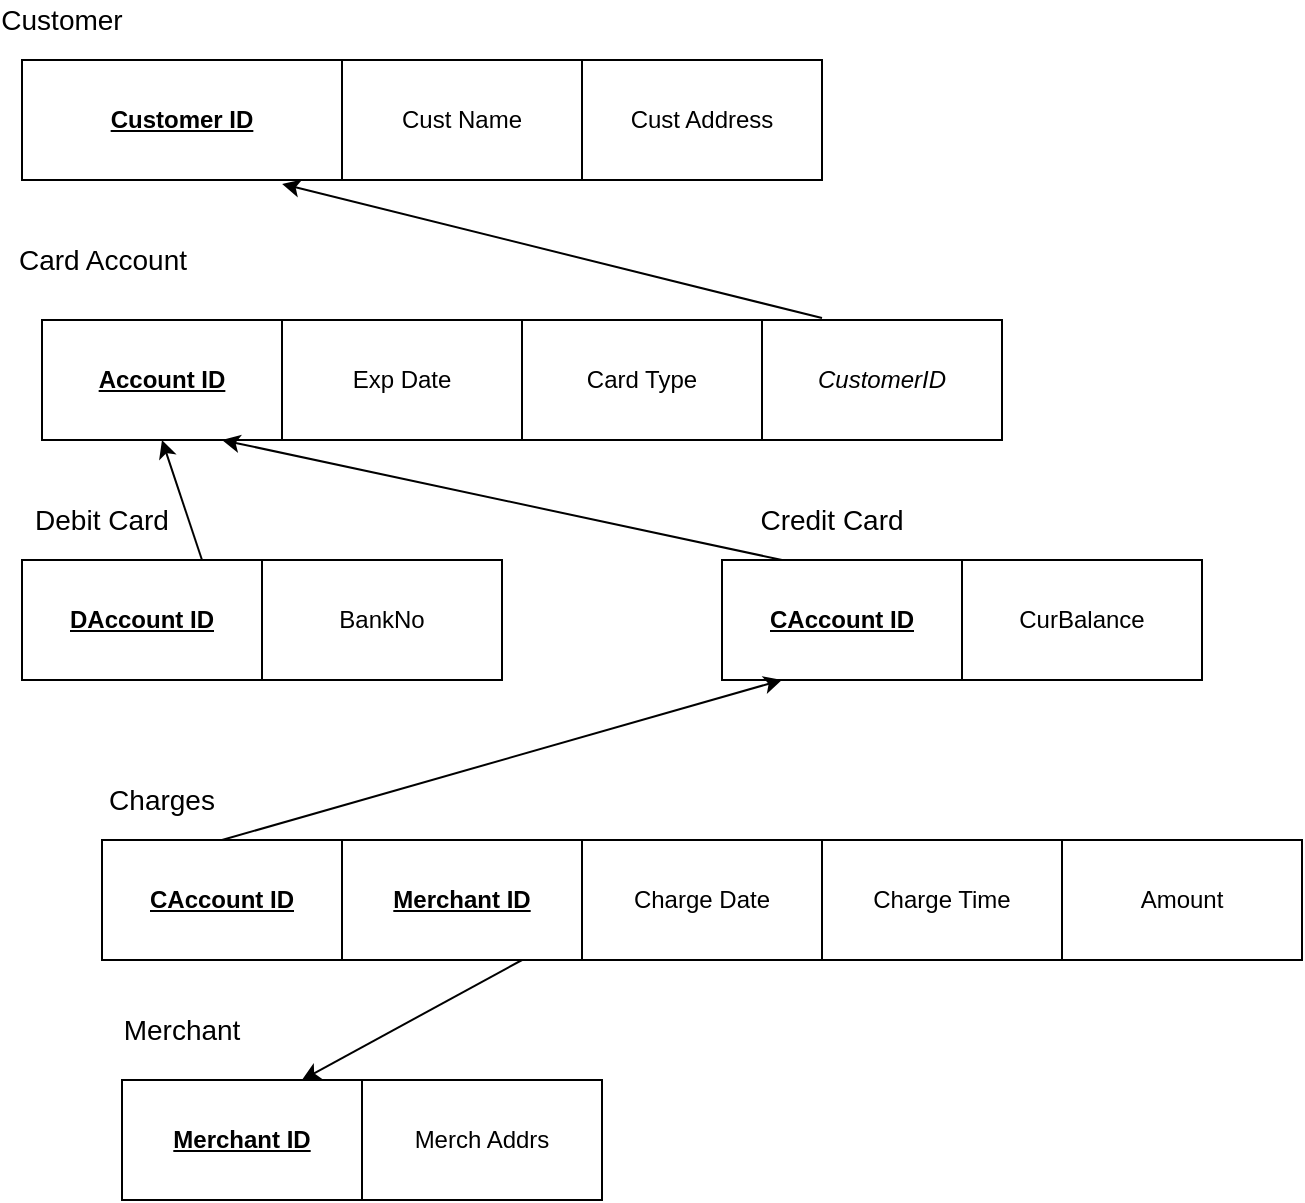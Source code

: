 <mxfile version="13.7.7" type="github">
  <diagram id="rHPPGal-WHI9r-sxuoQ6" name="Page-1">
    <mxGraphModel dx="851" dy="622" grid="1" gridSize="10" guides="1" tooltips="1" connect="1" arrows="1" fold="1" page="1" pageScale="1" pageWidth="827" pageHeight="1169" math="0" shadow="0">
      <root>
        <mxCell id="0" />
        <mxCell id="1" parent="0" />
        <mxCell id="yBfMG69T-5taa6HOg3_z-1" value="&lt;b&gt;&lt;u&gt;Customer ID&lt;/u&gt;&lt;/b&gt;" style="rounded=0;whiteSpace=wrap;html=1;" vertex="1" parent="1">
          <mxGeometry x="130" y="110" width="160" height="60" as="geometry" />
        </mxCell>
        <mxCell id="yBfMG69T-5taa6HOg3_z-2" value="Cust Name" style="rounded=0;whiteSpace=wrap;html=1;" vertex="1" parent="1">
          <mxGeometry x="290" y="110" width="120" height="60" as="geometry" />
        </mxCell>
        <mxCell id="yBfMG69T-5taa6HOg3_z-3" value="Cust Address" style="rounded=0;whiteSpace=wrap;html=1;" vertex="1" parent="1">
          <mxGeometry x="410" y="110" width="120" height="60" as="geometry" />
        </mxCell>
        <mxCell id="yBfMG69T-5taa6HOg3_z-4" value="&lt;font style=&quot;font-size: 14px&quot;&gt;Customer&lt;/font&gt;" style="text;html=1;strokeColor=none;fillColor=none;align=center;verticalAlign=middle;whiteSpace=wrap;rounded=0;" vertex="1" parent="1">
          <mxGeometry x="130" y="80" width="40" height="20" as="geometry" />
        </mxCell>
        <mxCell id="yBfMG69T-5taa6HOg3_z-5" value="&lt;b&gt;&lt;u&gt;Account ID&lt;/u&gt;&lt;/b&gt;" style="rounded=0;whiteSpace=wrap;html=1;" vertex="1" parent="1">
          <mxGeometry x="140" y="240" width="120" height="60" as="geometry" />
        </mxCell>
        <mxCell id="yBfMG69T-5taa6HOg3_z-6" value="Exp Date" style="rounded=0;whiteSpace=wrap;html=1;" vertex="1" parent="1">
          <mxGeometry x="260" y="240" width="120" height="60" as="geometry" />
        </mxCell>
        <mxCell id="yBfMG69T-5taa6HOg3_z-7" value="Card Type" style="rounded=0;whiteSpace=wrap;html=1;" vertex="1" parent="1">
          <mxGeometry x="380" y="240" width="120" height="60" as="geometry" />
        </mxCell>
        <mxCell id="yBfMG69T-5taa6HOg3_z-8" value="&lt;i&gt;CustomerID&lt;/i&gt;" style="rounded=0;whiteSpace=wrap;html=1;" vertex="1" parent="1">
          <mxGeometry x="500" y="240" width="120" height="60" as="geometry" />
        </mxCell>
        <mxCell id="yBfMG69T-5taa6HOg3_z-9" value="" style="endArrow=classic;html=1;entryX=0.813;entryY=1.033;entryDx=0;entryDy=0;entryPerimeter=0;" edge="1" parent="1" target="yBfMG69T-5taa6HOg3_z-1">
          <mxGeometry width="50" height="50" relative="1" as="geometry">
            <mxPoint x="530" y="239" as="sourcePoint" />
            <mxPoint x="450" y="200" as="targetPoint" />
          </mxGeometry>
        </mxCell>
        <mxCell id="yBfMG69T-5taa6HOg3_z-11" value="&lt;font style=&quot;font-size: 14px&quot;&gt;Card Account&lt;/font&gt;" style="text;html=1;align=center;verticalAlign=middle;resizable=0;points=[];autosize=1;" vertex="1" parent="1">
          <mxGeometry x="120" y="200" width="100" height="20" as="geometry" />
        </mxCell>
        <mxCell id="yBfMG69T-5taa6HOg3_z-12" value="&lt;font style=&quot;font-size: 14px&quot;&gt;Debit Card&lt;/font&gt;" style="text;html=1;strokeColor=none;fillColor=none;align=center;verticalAlign=middle;whiteSpace=wrap;rounded=0;" vertex="1" parent="1">
          <mxGeometry x="120" y="330" width="100" height="20" as="geometry" />
        </mxCell>
        <mxCell id="yBfMG69T-5taa6HOg3_z-13" value="&lt;b&gt;&lt;u&gt;DAccount ID&lt;/u&gt;&lt;/b&gt;" style="rounded=0;whiteSpace=wrap;html=1;" vertex="1" parent="1">
          <mxGeometry x="130" y="360" width="120" height="60" as="geometry" />
        </mxCell>
        <mxCell id="yBfMG69T-5taa6HOg3_z-14" value="BankNo" style="rounded=0;whiteSpace=wrap;html=1;" vertex="1" parent="1">
          <mxGeometry x="250" y="360" width="120" height="60" as="geometry" />
        </mxCell>
        <mxCell id="yBfMG69T-5taa6HOg3_z-16" value="" style="endArrow=classic;html=1;exitX=0.75;exitY=0;exitDx=0;exitDy=0;entryX=0.5;entryY=1;entryDx=0;entryDy=0;" edge="1" parent="1" source="yBfMG69T-5taa6HOg3_z-13" target="yBfMG69T-5taa6HOg3_z-5">
          <mxGeometry width="50" height="50" relative="1" as="geometry">
            <mxPoint x="380" y="280" as="sourcePoint" />
            <mxPoint x="430" y="230" as="targetPoint" />
          </mxGeometry>
        </mxCell>
        <mxCell id="yBfMG69T-5taa6HOg3_z-17" value="&lt;b&gt;&lt;u&gt;CAccount ID&lt;/u&gt;&lt;/b&gt;" style="rounded=0;whiteSpace=wrap;html=1;" vertex="1" parent="1">
          <mxGeometry x="480" y="360" width="120" height="60" as="geometry" />
        </mxCell>
        <mxCell id="yBfMG69T-5taa6HOg3_z-18" value="CurBalance" style="rounded=0;whiteSpace=wrap;html=1;" vertex="1" parent="1">
          <mxGeometry x="600" y="360" width="120" height="60" as="geometry" />
        </mxCell>
        <mxCell id="yBfMG69T-5taa6HOg3_z-19" value="&lt;font style=&quot;font-size: 14px&quot;&gt;Credit Card&lt;/font&gt;" style="text;html=1;strokeColor=none;fillColor=none;align=center;verticalAlign=middle;whiteSpace=wrap;rounded=0;" vertex="1" parent="1">
          <mxGeometry x="490" y="330" width="90" height="20" as="geometry" />
        </mxCell>
        <mxCell id="yBfMG69T-5taa6HOg3_z-21" value="" style="endArrow=classic;html=1;exitX=0.25;exitY=0;exitDx=0;exitDy=0;entryX=0.75;entryY=1;entryDx=0;entryDy=0;" edge="1" parent="1" source="yBfMG69T-5taa6HOg3_z-17" target="yBfMG69T-5taa6HOg3_z-5">
          <mxGeometry width="50" height="50" relative="1" as="geometry">
            <mxPoint x="380" y="380" as="sourcePoint" />
            <mxPoint x="430" y="330" as="targetPoint" />
          </mxGeometry>
        </mxCell>
        <mxCell id="yBfMG69T-5taa6HOg3_z-22" value="&lt;b&gt;&lt;u&gt;CAccount ID&lt;/u&gt;&lt;/b&gt;" style="rounded=0;whiteSpace=wrap;html=1;" vertex="1" parent="1">
          <mxGeometry x="170" y="500" width="120" height="60" as="geometry" />
        </mxCell>
        <mxCell id="yBfMG69T-5taa6HOg3_z-23" value="&lt;b&gt;&lt;u&gt;Merchant ID&lt;/u&gt;&lt;/b&gt;" style="rounded=0;whiteSpace=wrap;html=1;" vertex="1" parent="1">
          <mxGeometry x="290" y="500" width="120" height="60" as="geometry" />
        </mxCell>
        <mxCell id="yBfMG69T-5taa6HOg3_z-24" value="Charge Date" style="rounded=0;whiteSpace=wrap;html=1;" vertex="1" parent="1">
          <mxGeometry x="410" y="500" width="120" height="60" as="geometry" />
        </mxCell>
        <mxCell id="yBfMG69T-5taa6HOg3_z-25" value="Charge Time" style="rounded=0;whiteSpace=wrap;html=1;" vertex="1" parent="1">
          <mxGeometry x="530" y="500" width="120" height="60" as="geometry" />
        </mxCell>
        <mxCell id="yBfMG69T-5taa6HOg3_z-26" value="Amount" style="rounded=0;whiteSpace=wrap;html=1;" vertex="1" parent="1">
          <mxGeometry x="650" y="500" width="120" height="60" as="geometry" />
        </mxCell>
        <mxCell id="yBfMG69T-5taa6HOg3_z-27" value="&lt;b&gt;&lt;u&gt;Merchant ID&lt;/u&gt;&lt;/b&gt;" style="rounded=0;whiteSpace=wrap;html=1;" vertex="1" parent="1">
          <mxGeometry x="180" y="620" width="120" height="60" as="geometry" />
        </mxCell>
        <mxCell id="yBfMG69T-5taa6HOg3_z-28" value="Merch Addrs" style="rounded=0;whiteSpace=wrap;html=1;" vertex="1" parent="1">
          <mxGeometry x="300" y="620" width="120" height="60" as="geometry" />
        </mxCell>
        <mxCell id="yBfMG69T-5taa6HOg3_z-29" value="&lt;font style=&quot;font-size: 14px&quot;&gt;Merchant&lt;/font&gt;" style="text;html=1;strokeColor=none;fillColor=none;align=center;verticalAlign=middle;whiteSpace=wrap;rounded=0;" vertex="1" parent="1">
          <mxGeometry x="190" y="585" width="40" height="20" as="geometry" />
        </mxCell>
        <mxCell id="yBfMG69T-5taa6HOg3_z-30" value="" style="endArrow=classic;html=1;entryX=0.75;entryY=0;entryDx=0;entryDy=0;exitX=0.75;exitY=1;exitDx=0;exitDy=0;" edge="1" parent="1" source="yBfMG69T-5taa6HOg3_z-23" target="yBfMG69T-5taa6HOg3_z-27">
          <mxGeometry width="50" height="50" relative="1" as="geometry">
            <mxPoint x="380" y="570" as="sourcePoint" />
            <mxPoint x="430" y="520" as="targetPoint" />
          </mxGeometry>
        </mxCell>
        <mxCell id="yBfMG69T-5taa6HOg3_z-31" value="" style="endArrow=classic;html=1;exitX=0.5;exitY=0;exitDx=0;exitDy=0;entryX=0.25;entryY=1;entryDx=0;entryDy=0;" edge="1" parent="1" source="yBfMG69T-5taa6HOg3_z-22" target="yBfMG69T-5taa6HOg3_z-17">
          <mxGeometry width="50" height="50" relative="1" as="geometry">
            <mxPoint x="380" y="570" as="sourcePoint" />
            <mxPoint x="350" y="460" as="targetPoint" />
          </mxGeometry>
        </mxCell>
        <mxCell id="yBfMG69T-5taa6HOg3_z-32" value="&lt;font style=&quot;font-size: 14px&quot;&gt;Charges&lt;/font&gt;" style="text;html=1;strokeColor=none;fillColor=none;align=center;verticalAlign=middle;whiteSpace=wrap;rounded=0;" vertex="1" parent="1">
          <mxGeometry x="180" y="470" width="40" height="20" as="geometry" />
        </mxCell>
      </root>
    </mxGraphModel>
  </diagram>
</mxfile>
